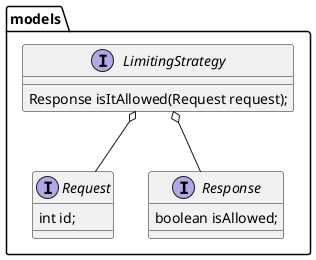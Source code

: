 @startuml

package models{
    interface Request {
        int id;
    }

    interface Response {
        boolean isAllowed;
    }

    interface LimitingStrategy {
        Response isItAllowed(Request request);
    }

    LimitingStrategy o-- Request
    LimitingStrategy o-- Response


}
@enduml